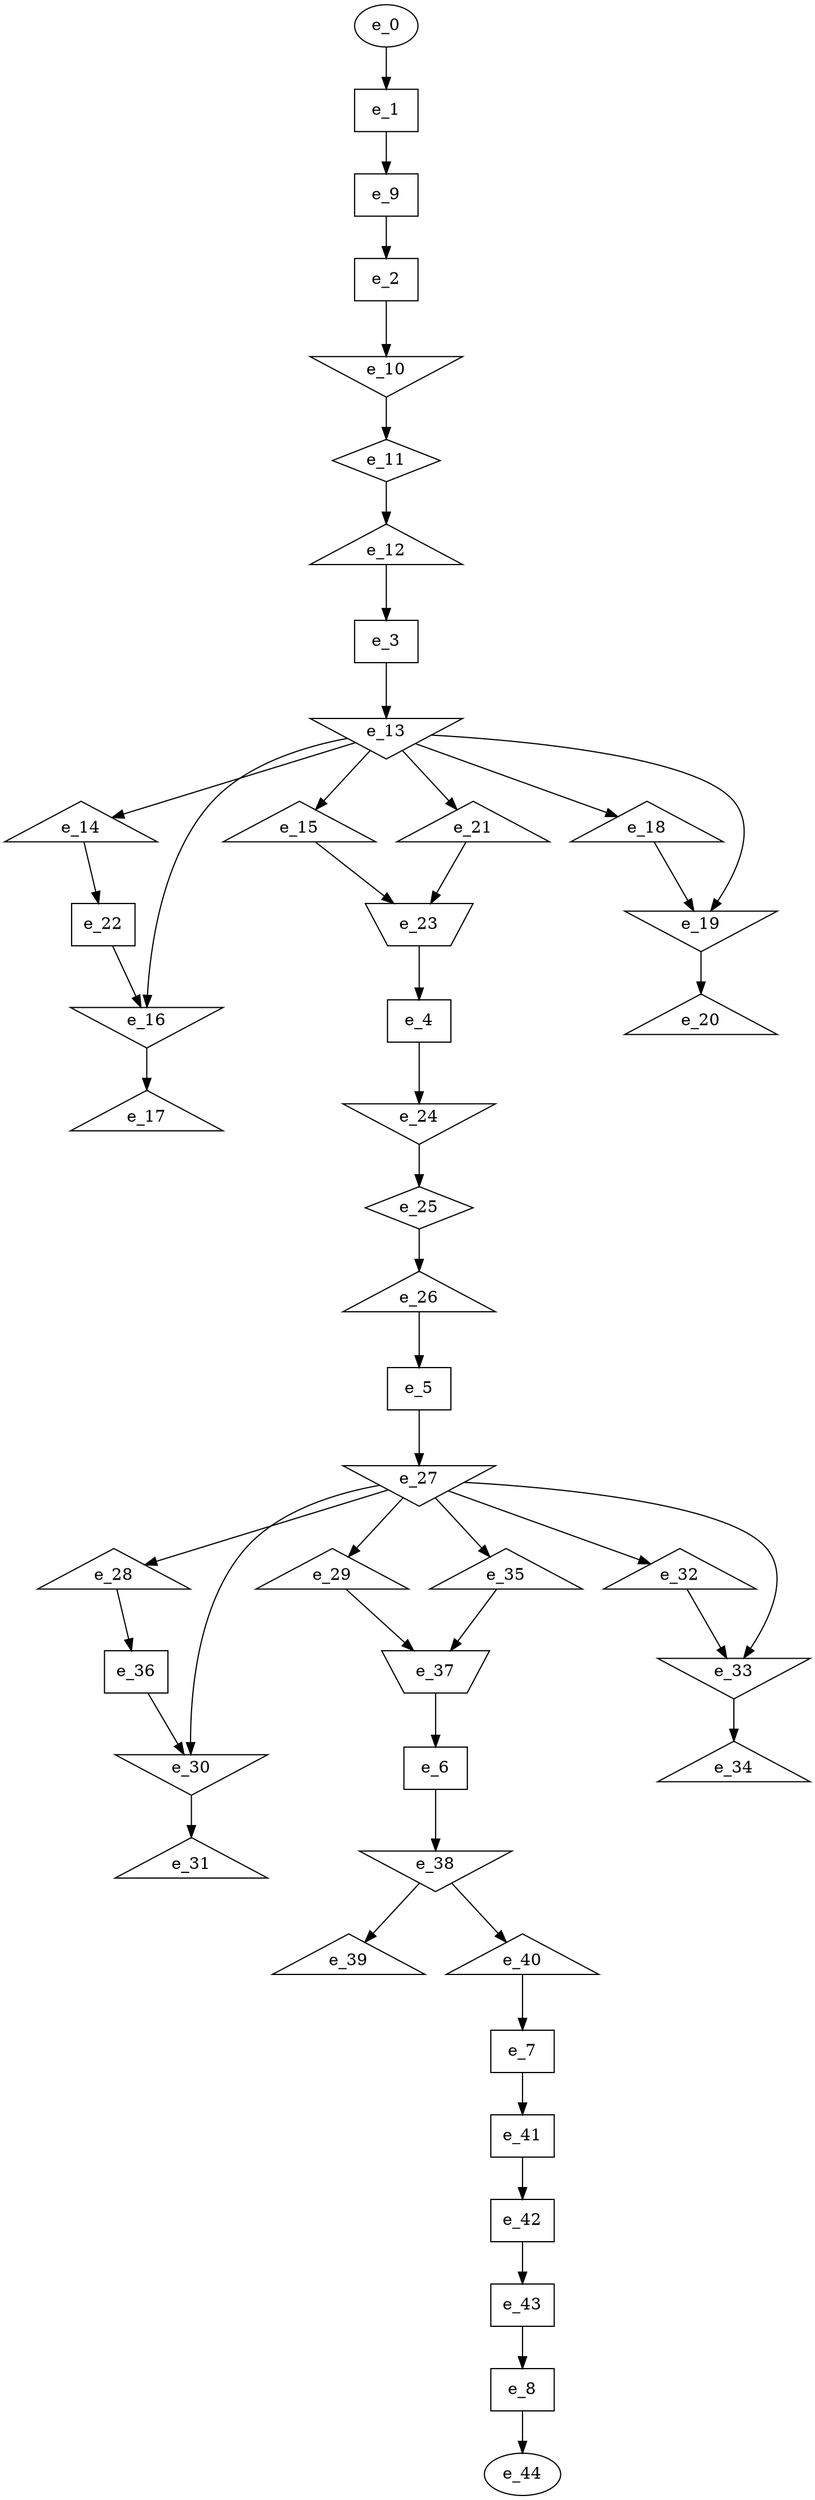 digraph control_path {
  e_0: entry_node : n ;
  e_1 [shape = dot];
  e_2 [shape = dot];
  e_3 [shape = dot];
  e_4 [shape = dot];
  e_5 [shape = dot];
  e_6 [shape = dot];
  e_7 [shape = dot];
  e_8 [shape = dot];
  e_9 [shape = dot];
  e_10 [shape = invtriangle];
  e_11 [shape = diamond];
  e_12 [shape = triangle];
  e_13 [shape = invtriangle];
  e_14 [shape = triangle];
  e_15 [shape = triangle];
  e_16 [shape = invtriangle];
  e_17 [shape = triangle];
  e_18 [shape = triangle];
  e_19 [shape = invtriangle];
  e_20 [shape = triangle];
  e_21 [shape = triangle];
  e_22 [shape = dot];
  e_23 [shape = invtrapezium];
  e_24 [shape = invtriangle];
  e_25 [shape = diamond];
  e_26 [shape = triangle];
  e_27 [shape = invtriangle];
  e_28 [shape = triangle];
  e_29 [shape = triangle];
  e_30 [shape = invtriangle];
  e_31 [shape = triangle];
  e_32 [shape = triangle];
  e_33 [shape = invtriangle];
  e_34 [shape = triangle];
  e_35 [shape = triangle];
  e_36 [shape = dot];
  e_37 [shape = invtrapezium];
  e_38 [shape = invtriangle];
  e_39 [shape = triangle];
  e_40 [shape = triangle];
  e_41 [shape = dot];
  e_42 [shape = dot];
  e_43 [shape = dot];
  e_44: exit_node : s ;
  e_0 -> e_1;
  e_9 -> e_2;
  e_12 -> e_3;
  e_23 -> e_4;
  e_26 -> e_5;
  e_37 -> e_6;
  e_40 -> e_7;
  e_43 -> e_8;
  e_1 -> e_9;
  e_2 -> e_10;
  e_10 -> e_11;
  e_11 -> e_12;
  e_3 -> e_13;
  e_13 -> e_14;
  e_13 -> e_15;
  e_22 -> e_16;
  e_13 -> e_16;
  e_16 -> e_17;
  e_13 -> e_18;
  e_13 -> e_19;
  e_18 -> e_19;
  e_19 -> e_20;
  e_13 -> e_21;
  e_14 -> e_22;
  e_21 -> e_23;
  e_15 -> e_23;
  e_4 -> e_24;
  e_24 -> e_25;
  e_25 -> e_26;
  e_5 -> e_27;
  e_27 -> e_28;
  e_27 -> e_29;
  e_27 -> e_30;
  e_36 -> e_30;
  e_30 -> e_31;
  e_27 -> e_32;
  e_27 -> e_33;
  e_32 -> e_33;
  e_33 -> e_34;
  e_27 -> e_35;
  e_28 -> e_36;
  e_29 -> e_37;
  e_35 -> e_37;
  e_6 -> e_38;
  e_38 -> e_39;
  e_38 -> e_40;
  e_7 -> e_41;
  e_41 -> e_42;
  e_42 -> e_43;
  e_8 -> e_44;
}
